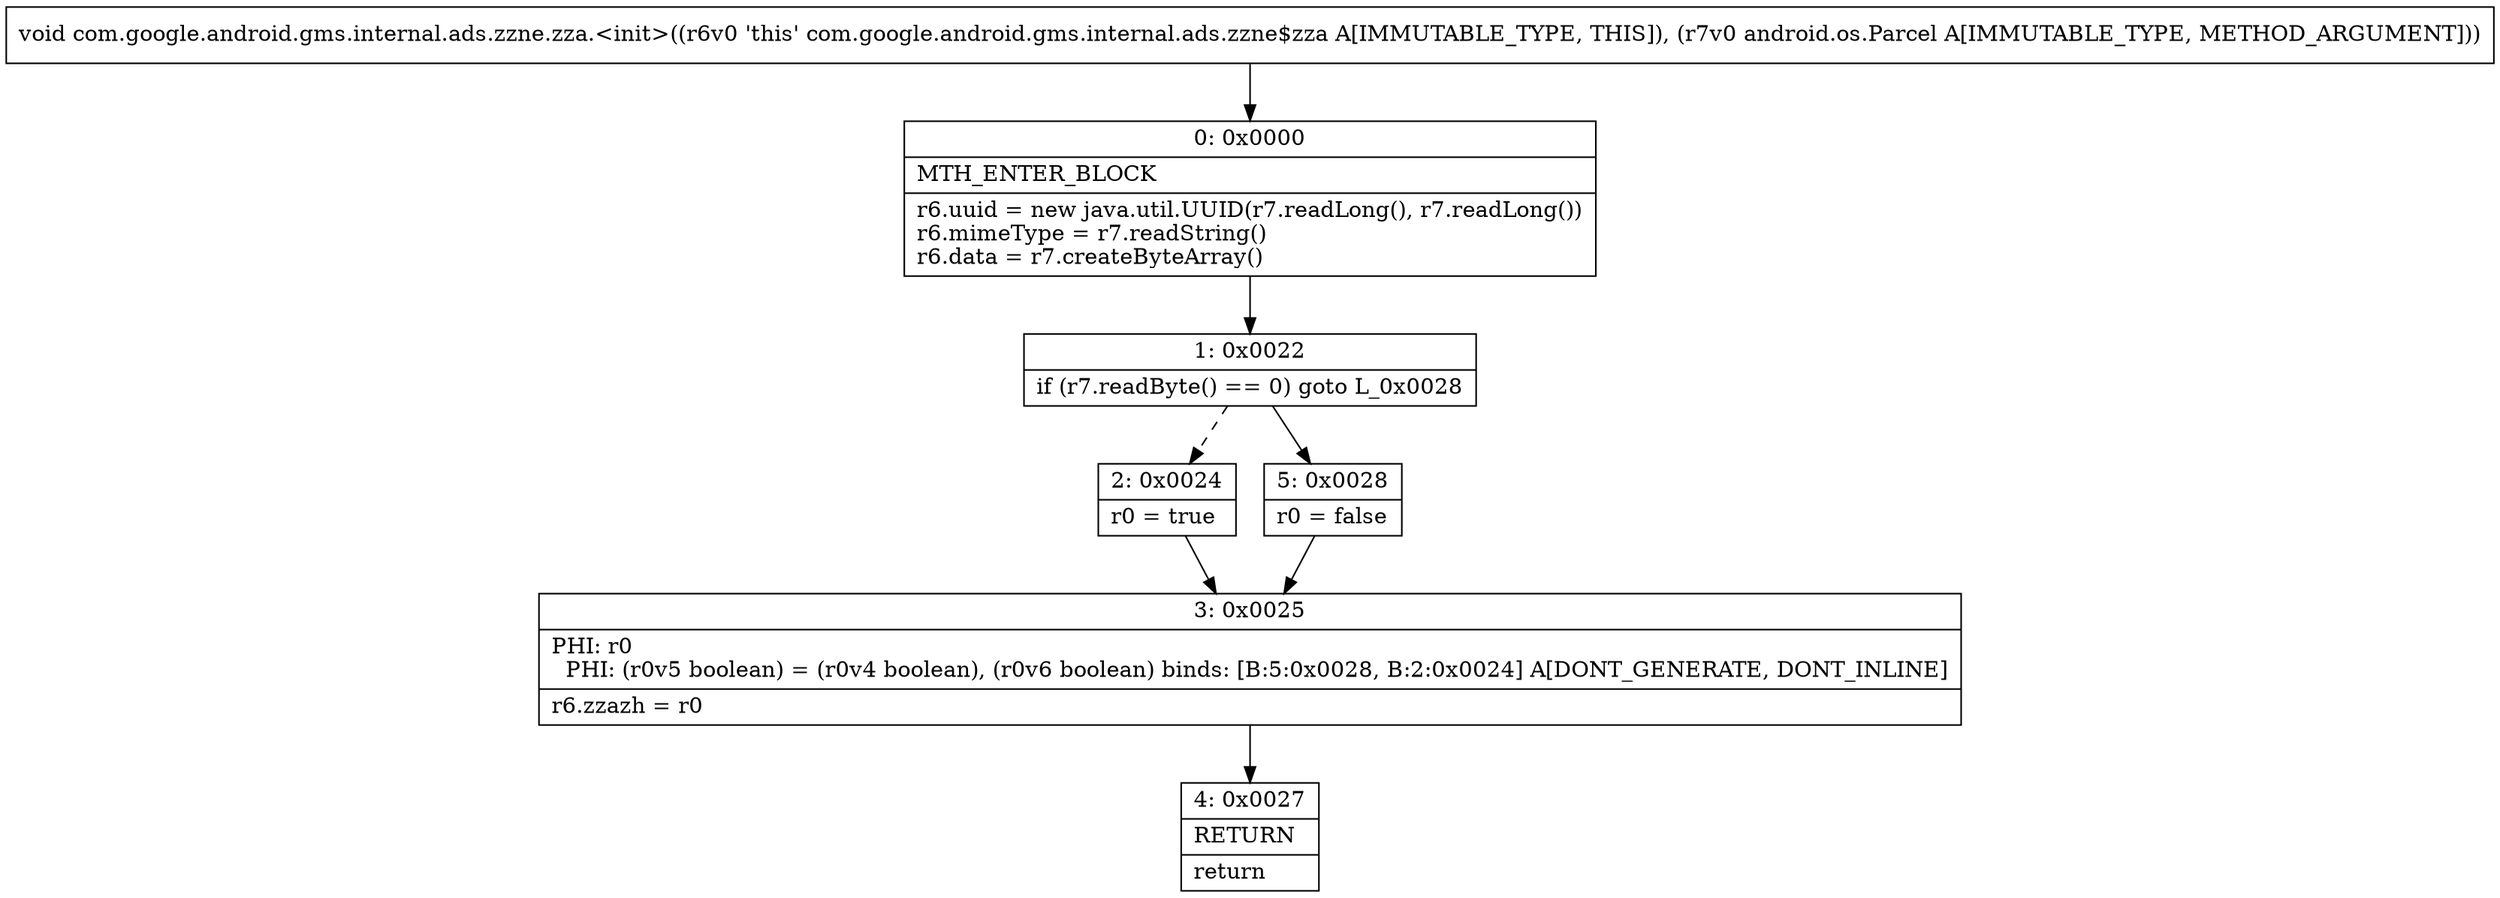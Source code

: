 digraph "CFG forcom.google.android.gms.internal.ads.zzne.zza.\<init\>(Landroid\/os\/Parcel;)V" {
Node_0 [shape=record,label="{0\:\ 0x0000|MTH_ENTER_BLOCK\l|r6.uuid = new java.util.UUID(r7.readLong(), r7.readLong())\lr6.mimeType = r7.readString()\lr6.data = r7.createByteArray()\l}"];
Node_1 [shape=record,label="{1\:\ 0x0022|if (r7.readByte() == 0) goto L_0x0028\l}"];
Node_2 [shape=record,label="{2\:\ 0x0024|r0 = true\l}"];
Node_3 [shape=record,label="{3\:\ 0x0025|PHI: r0 \l  PHI: (r0v5 boolean) = (r0v4 boolean), (r0v6 boolean) binds: [B:5:0x0028, B:2:0x0024] A[DONT_GENERATE, DONT_INLINE]\l|r6.zzazh = r0\l}"];
Node_4 [shape=record,label="{4\:\ 0x0027|RETURN\l|return\l}"];
Node_5 [shape=record,label="{5\:\ 0x0028|r0 = false\l}"];
MethodNode[shape=record,label="{void com.google.android.gms.internal.ads.zzne.zza.\<init\>((r6v0 'this' com.google.android.gms.internal.ads.zzne$zza A[IMMUTABLE_TYPE, THIS]), (r7v0 android.os.Parcel A[IMMUTABLE_TYPE, METHOD_ARGUMENT])) }"];
MethodNode -> Node_0;
Node_0 -> Node_1;
Node_1 -> Node_2[style=dashed];
Node_1 -> Node_5;
Node_2 -> Node_3;
Node_3 -> Node_4;
Node_5 -> Node_3;
}

